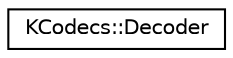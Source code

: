 digraph "Graphical Class Hierarchy"
{
  edge [fontname="Helvetica",fontsize="10",labelfontname="Helvetica",labelfontsize="10"];
  node [fontname="Helvetica",fontsize="10",shape=record];
  rankdir="LR";
  Node0 [label="KCodecs::Decoder",height=0.2,width=0.4,color="black", fillcolor="white", style="filled",URL="$classKCodecs_1_1Decoder.html",tooltip="Stateful CTE decoder class. "];
}

